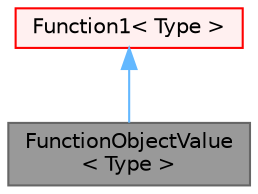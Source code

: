 digraph "FunctionObjectValue&lt; Type &gt;"
{
 // LATEX_PDF_SIZE
  bgcolor="transparent";
  edge [fontname=Helvetica,fontsize=10,labelfontname=Helvetica,labelfontsize=10];
  node [fontname=Helvetica,fontsize=10,shape=box,height=0.2,width=0.4];
  Node1 [id="Node000001",label="FunctionObjectValue\l\< Type \>",height=0.2,width=0.4,color="gray40", fillcolor="grey60", style="filled", fontcolor="black",tooltip="Returns a value retrieved from a function object result."];
  Node2 -> Node1 [id="edge1_Node000001_Node000002",dir="back",color="steelblue1",style="solid",tooltip=" "];
  Node2 [id="Node000002",label="Function1\< Type \>",height=0.2,width=0.4,color="red", fillcolor="#FFF0F0", style="filled",URL="$classFoam_1_1Function1.html",tooltip="Top level data entry class for use in dictionaries. Provides a mechanism to specify a variable as a c..."];
}
